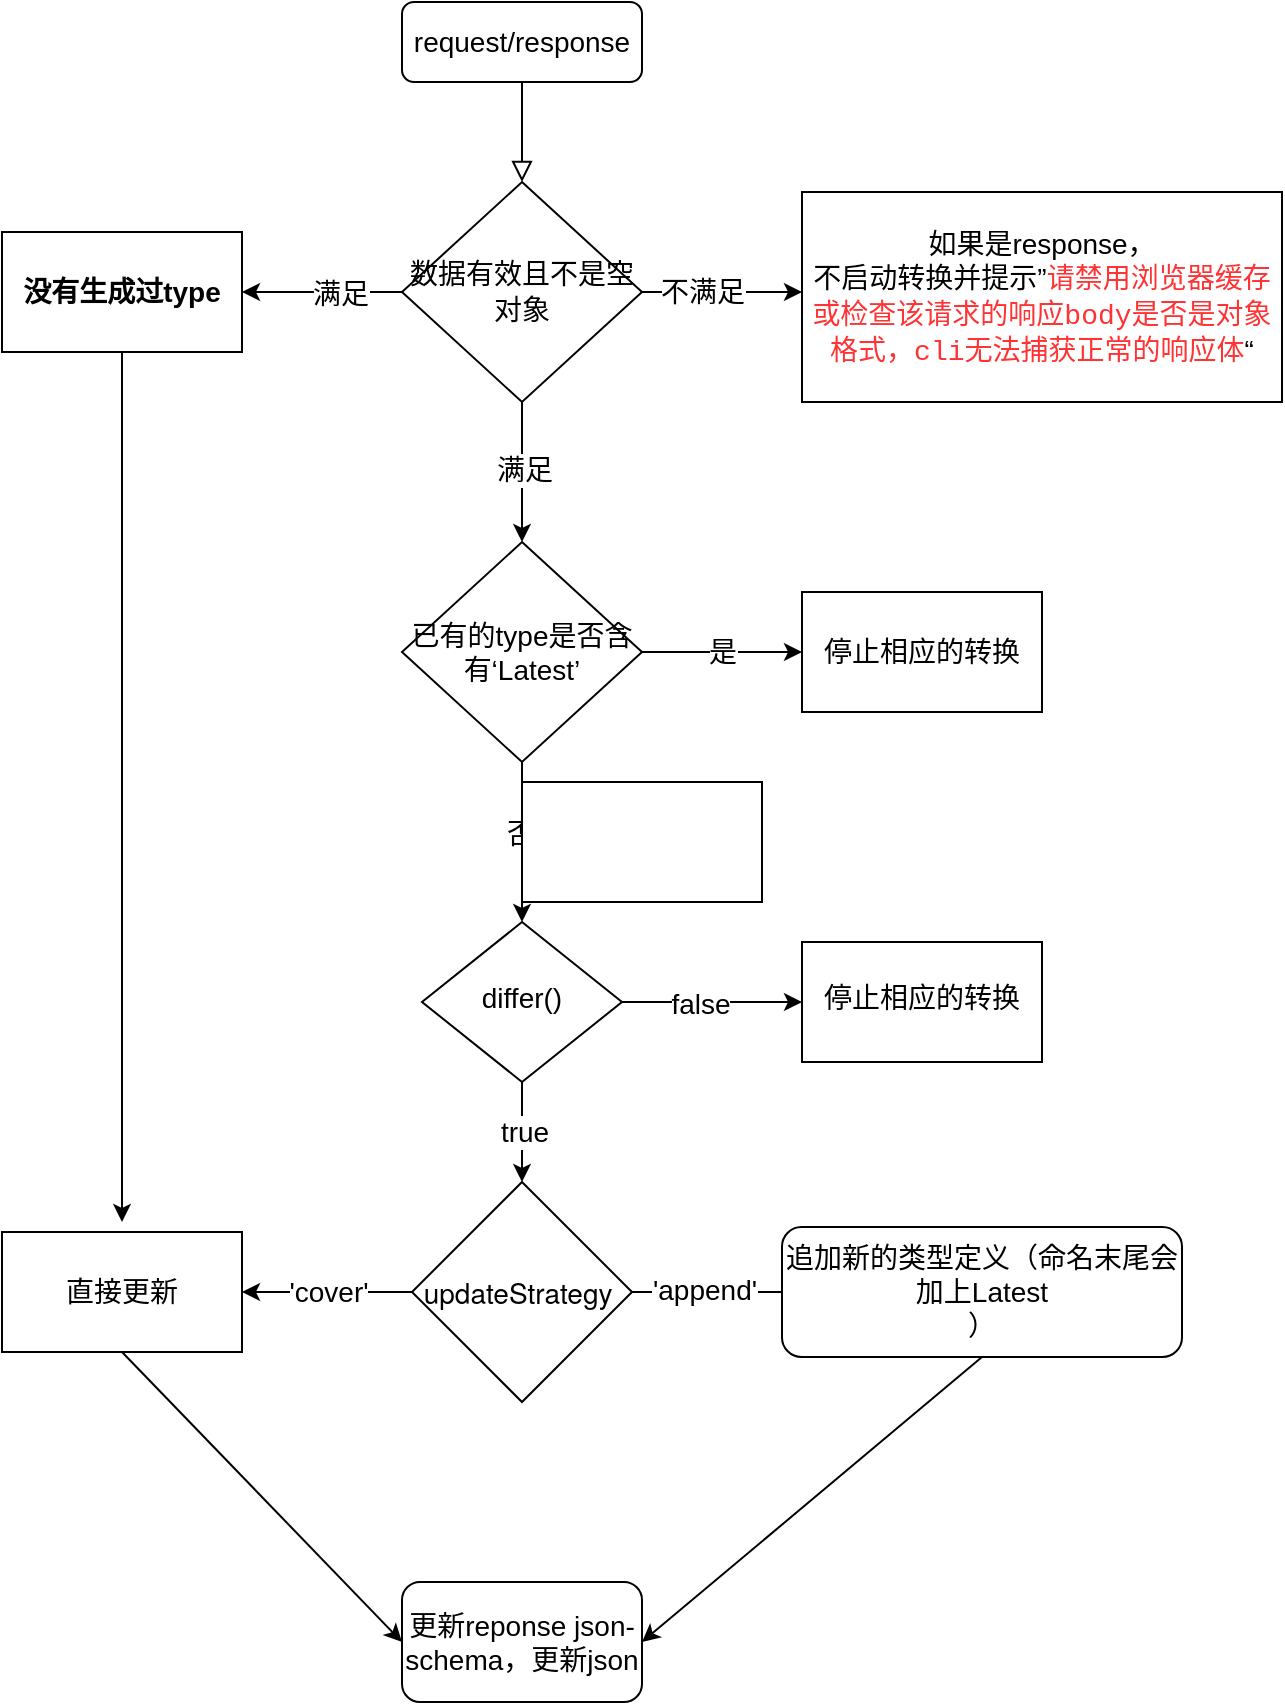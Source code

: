 <mxfile>
    <diagram id="C5RBs43oDa-KdzZeNtuy" name="Page-1">
        <mxGraphModel dx="799" dy="907" grid="1" gridSize="10" guides="1" tooltips="1" connect="1" arrows="1" fold="1" page="1" pageScale="1" pageWidth="900" pageHeight="1600" math="0" shadow="0">
            <root>
                <mxCell id="WIyWlLk6GJQsqaUBKTNV-0"/>
                <mxCell id="WIyWlLk6GJQsqaUBKTNV-1" parent="WIyWlLk6GJQsqaUBKTNV-0"/>
                <mxCell id="WIyWlLk6GJQsqaUBKTNV-2" value="" style="rounded=0;html=1;jettySize=auto;orthogonalLoop=1;fontSize=14;endArrow=block;endFill=0;endSize=8;strokeWidth=1;shadow=0;labelBackgroundColor=none;edgeStyle=orthogonalEdgeStyle;" parent="WIyWlLk6GJQsqaUBKTNV-1" source="WIyWlLk6GJQsqaUBKTNV-3" edge="1">
                    <mxGeometry relative="1" as="geometry">
                        <mxPoint x="350" y="130" as="targetPoint"/>
                    </mxGeometry>
                </mxCell>
                <mxCell id="WIyWlLk6GJQsqaUBKTNV-3" value="request/response" style="rounded=1;whiteSpace=wrap;html=1;fontSize=14;glass=0;strokeWidth=1;shadow=0;" parent="WIyWlLk6GJQsqaUBKTNV-1" vertex="1">
                    <mxGeometry x="290" y="40" width="120" height="40" as="geometry"/>
                </mxCell>
                <mxCell id="jrhbLB4whIHCvCe0mVBf-1" value="true" style="edgeStyle=orthogonalEdgeStyle;rounded=0;orthogonalLoop=1;jettySize=auto;html=1;fontSize=14;" parent="WIyWlLk6GJQsqaUBKTNV-1" source="WIyWlLk6GJQsqaUBKTNV-10" edge="1">
                    <mxGeometry relative="1" as="geometry">
                        <mxPoint x="350" y="630" as="targetPoint"/>
                    </mxGeometry>
                </mxCell>
                <mxCell id="Aq5bkiq777FMXQAd8kz4-28" value="" style="edgeStyle=orthogonalEdgeStyle;rounded=0;orthogonalLoop=1;jettySize=auto;html=1;fontSize=14;" parent="WIyWlLk6GJQsqaUBKTNV-1" source="WIyWlLk6GJQsqaUBKTNV-10" target="Aq5bkiq777FMXQAd8kz4-27" edge="1">
                    <mxGeometry relative="1" as="geometry"/>
                </mxCell>
                <mxCell id="Aq5bkiq777FMXQAd8kz4-29" value="false" style="edgeLabel;html=1;align=center;verticalAlign=middle;resizable=0;points=[];fontSize=14;" parent="Aq5bkiq777FMXQAd8kz4-28" vertex="1" connectable="0">
                    <mxGeometry x="-0.133" y="-1" relative="1" as="geometry">
                        <mxPoint as="offset"/>
                    </mxGeometry>
                </mxCell>
                <mxCell id="WIyWlLk6GJQsqaUBKTNV-10" value="differ()" style="rhombus;whiteSpace=wrap;html=1;shadow=0;fontFamily=Helvetica;fontSize=14;align=center;strokeWidth=1;spacing=6;spacingTop=-4;" parent="WIyWlLk6GJQsqaUBKTNV-1" vertex="1">
                    <mxGeometry x="300" y="500" width="100" height="80" as="geometry"/>
                </mxCell>
                <mxCell id="jrhbLB4whIHCvCe0mVBf-7" value="" style="edgeStyle=orthogonalEdgeStyle;rounded=0;orthogonalLoop=1;jettySize=auto;html=1;fontSize=14;" parent="WIyWlLk6GJQsqaUBKTNV-1" source="jrhbLB4whIHCvCe0mVBf-5" edge="1">
                    <mxGeometry x="0.059" y="15" relative="1" as="geometry">
                        <mxPoint x="490" y="685" as="targetPoint"/>
                        <mxPoint as="offset"/>
                    </mxGeometry>
                </mxCell>
                <mxCell id="Aq5bkiq777FMXQAd8kz4-37" value="'append'" style="edgeLabel;html=1;align=center;verticalAlign=middle;resizable=0;points=[];fontSize=14;" parent="jrhbLB4whIHCvCe0mVBf-7" vertex="1" connectable="0">
                    <mxGeometry x="-0.153" y="1" relative="1" as="geometry">
                        <mxPoint as="offset"/>
                    </mxGeometry>
                </mxCell>
                <mxCell id="Aq5bkiq777FMXQAd8kz4-34" value="'cover'" style="edgeStyle=orthogonalEdgeStyle;rounded=0;orthogonalLoop=1;jettySize=auto;html=1;fontSize=14;" parent="WIyWlLk6GJQsqaUBKTNV-1" source="jrhbLB4whIHCvCe0mVBf-5" target="Aq5bkiq777FMXQAd8kz4-33" edge="1">
                    <mxGeometry relative="1" as="geometry"/>
                </mxCell>
                <mxCell id="jrhbLB4whIHCvCe0mVBf-5" value="&lt;font color=&quot;#000000&quot;&gt;&lt;span style=&quot;font-family: &amp;#34;helvetica neue&amp;#34; ; font-size: 14px&quot;&gt;updateStrategy&lt;/span&gt;&lt;span style=&quot;font-size: 14px&quot;&gt;&amp;nbsp;&lt;/span&gt;&lt;/font&gt;" style="rhombus;whiteSpace=wrap;html=1;fontSize=14;" parent="WIyWlLk6GJQsqaUBKTNV-1" vertex="1">
                    <mxGeometry x="295" y="630" width="110" height="110" as="geometry"/>
                </mxCell>
                <mxCell id="jrhbLB4whIHCvCe0mVBf-13" value="&lt;span style=&quot;font-family: &amp;#34;helvetica&amp;#34; ; font-size: 14px&quot;&gt;追加新的类型定义（命名末尾会加上L&lt;/span&gt;atest&lt;span style=&quot;font-family: &amp;#34;helvetica&amp;#34; ; font-size: 14px&quot;&gt;&lt;br style=&quot;font-size: 14px&quot;&gt;）&lt;/span&gt;" style="rounded=1;whiteSpace=wrap;html=1;fontSize=14;" parent="WIyWlLk6GJQsqaUBKTNV-1" vertex="1">
                    <mxGeometry x="480" y="652.5" width="200" height="65" as="geometry"/>
                </mxCell>
                <mxCell id="jrhbLB4whIHCvCe0mVBf-17" value="更新reponse json-schema，更新json" style="whiteSpace=wrap;html=1;rounded=1;fontSize=14;" parent="WIyWlLk6GJQsqaUBKTNV-1" vertex="1">
                    <mxGeometry x="290" y="830" width="120" height="60" as="geometry"/>
                </mxCell>
                <mxCell id="Aq5bkiq777FMXQAd8kz4-6" value="" style="edgeStyle=orthogonalEdgeStyle;rounded=0;orthogonalLoop=1;jettySize=auto;html=1;fontSize=14;" parent="WIyWlLk6GJQsqaUBKTNV-1" source="Aq5bkiq777FMXQAd8kz4-2" edge="1">
                    <mxGeometry relative="1" as="geometry">
                        <mxPoint x="490" y="185" as="targetPoint"/>
                    </mxGeometry>
                </mxCell>
                <mxCell id="Aq5bkiq777FMXQAd8kz4-7" value="不满足" style="edgeLabel;html=1;align=center;verticalAlign=middle;resizable=0;points=[];fontSize=14;" parent="Aq5bkiq777FMXQAd8kz4-6" vertex="1" connectable="0">
                    <mxGeometry x="-0.275" y="-1" relative="1" as="geometry">
                        <mxPoint x="1" y="-1" as="offset"/>
                    </mxGeometry>
                </mxCell>
                <mxCell id="Aq5bkiq777FMXQAd8kz4-9" value="" style="edgeStyle=orthogonalEdgeStyle;rounded=0;orthogonalLoop=1;jettySize=auto;html=1;fontSize=14;" parent="WIyWlLk6GJQsqaUBKTNV-1" source="Aq5bkiq777FMXQAd8kz4-2" edge="1">
                    <mxGeometry relative="1" as="geometry">
                        <mxPoint x="350" y="310" as="targetPoint"/>
                    </mxGeometry>
                </mxCell>
                <mxCell id="Aq5bkiq777FMXQAd8kz4-10" value="满足" style="edgeLabel;html=1;align=center;verticalAlign=middle;resizable=0;points=[];fontSize=14;" parent="Aq5bkiq777FMXQAd8kz4-9" vertex="1" connectable="0">
                    <mxGeometry x="-0.053" y="1" relative="1" as="geometry">
                        <mxPoint as="offset"/>
                    </mxGeometry>
                </mxCell>
                <mxCell id="Aq5bkiq777FMXQAd8kz4-22" value="" style="edgeStyle=orthogonalEdgeStyle;rounded=0;orthogonalLoop=1;jettySize=auto;html=1;fontSize=14;" parent="WIyWlLk6GJQsqaUBKTNV-1" source="Aq5bkiq777FMXQAd8kz4-2" target="Aq5bkiq777FMXQAd8kz4-21" edge="1">
                    <mxGeometry relative="1" as="geometry"/>
                </mxCell>
                <mxCell id="Aq5bkiq777FMXQAd8kz4-23" value="满足" style="edgeLabel;html=1;align=center;verticalAlign=middle;resizable=0;points=[];fontSize=14;" parent="Aq5bkiq777FMXQAd8kz4-22" vertex="1" connectable="0">
                    <mxGeometry x="-0.225" y="1" relative="1" as="geometry">
                        <mxPoint as="offset"/>
                    </mxGeometry>
                </mxCell>
                <mxCell id="Aq5bkiq777FMXQAd8kz4-2" value="&lt;span style=&quot;font-weight: normal&quot;&gt;&lt;span&gt;数据&lt;/span&gt;&lt;span style=&quot;font-family: &amp;#34;menlo&amp;#34; , &amp;#34;monaco&amp;#34; , &amp;#34;courier new&amp;#34; , monospace&quot;&gt;有效且不是空对象&lt;/span&gt;&lt;/span&gt;" style="rhombus;whiteSpace=wrap;html=1;fontSize=14;fontStyle=1" parent="WIyWlLk6GJQsqaUBKTNV-1" vertex="1">
                    <mxGeometry x="290" y="130" width="120" height="110" as="geometry"/>
                </mxCell>
                <mxCell id="Aq5bkiq777FMXQAd8kz4-15" value="是" style="edgeStyle=orthogonalEdgeStyle;rounded=0;orthogonalLoop=1;jettySize=auto;html=1;fontSize=14;" parent="WIyWlLk6GJQsqaUBKTNV-1" source="Aq5bkiq777FMXQAd8kz4-13" target="Aq5bkiq777FMXQAd8kz4-14" edge="1">
                    <mxGeometry relative="1" as="geometry"/>
                </mxCell>
                <mxCell id="Aq5bkiq777FMXQAd8kz4-18" value="" style="edgeStyle=orthogonalEdgeStyle;rounded=0;orthogonalLoop=1;jettySize=auto;html=1;fontSize=14;" parent="WIyWlLk6GJQsqaUBKTNV-1" source="Aq5bkiq777FMXQAd8kz4-13" target="WIyWlLk6GJQsqaUBKTNV-10" edge="1">
                    <mxGeometry relative="1" as="geometry"/>
                </mxCell>
                <mxCell id="Aq5bkiq777FMXQAd8kz4-19" value="否" style="edgeLabel;html=1;align=center;verticalAlign=middle;resizable=0;points=[];fontSize=14;" parent="Aq5bkiq777FMXQAd8kz4-18" vertex="1" connectable="0">
                    <mxGeometry x="-0.1" y="-1" relative="1" as="geometry">
                        <mxPoint as="offset"/>
                    </mxGeometry>
                </mxCell>
                <mxCell id="Aq5bkiq777FMXQAd8kz4-13" value="已有的type是否含有‘Latest’" style="rhombus;whiteSpace=wrap;html=1;fontSize=14;" parent="WIyWlLk6GJQsqaUBKTNV-1" vertex="1">
                    <mxGeometry x="290" y="310" width="120" height="110" as="geometry"/>
                </mxCell>
                <mxCell id="Aq5bkiq777FMXQAd8kz4-14" value="停止相应的转换" style="whiteSpace=wrap;html=1;fontSize=14;" parent="WIyWlLk6GJQsqaUBKTNV-1" vertex="1">
                    <mxGeometry x="490" y="335" width="120" height="60" as="geometry"/>
                </mxCell>
                <mxCell id="Aq5bkiq777FMXQAd8kz4-16" value="&lt;span&gt;如果是&lt;/span&gt;response，&lt;span&gt;&lt;br&gt;不启动转换并提示”&lt;/span&gt;&lt;span style=&quot;font-family: &amp;#34;menlo&amp;#34; , &amp;#34;monaco&amp;#34; , &amp;#34;courier new&amp;#34; , monospace&quot;&gt;&lt;font color=&quot;#ff3333&quot;&gt;请禁用浏览器缓存或检查该请求的响应body是否是对象格式，cli无法捕获正常的响应体&lt;/font&gt;&lt;/span&gt;&lt;span&gt;“&lt;/span&gt;" style="rounded=0;whiteSpace=wrap;html=1;fontSize=14;" parent="WIyWlLk6GJQsqaUBKTNV-1" vertex="1">
                    <mxGeometry x="490" y="135" width="240" height="105" as="geometry"/>
                </mxCell>
                <mxCell id="Aq5bkiq777FMXQAd8kz4-25" value="" style="edgeStyle=orthogonalEdgeStyle;rounded=0;orthogonalLoop=1;jettySize=auto;html=1;fontSize=14;" parent="WIyWlLk6GJQsqaUBKTNV-1" source="Aq5bkiq777FMXQAd8kz4-21" edge="1">
                    <mxGeometry relative="1" as="geometry">
                        <mxPoint x="150" y="650" as="targetPoint"/>
                    </mxGeometry>
                </mxCell>
                <mxCell id="Aq5bkiq777FMXQAd8kz4-21" value="没有生成过type" style="whiteSpace=wrap;html=1;fontSize=14;fontStyle=1;" parent="WIyWlLk6GJQsqaUBKTNV-1" vertex="1">
                    <mxGeometry x="90" y="155" width="120" height="60" as="geometry"/>
                </mxCell>
                <mxCell id="Aq5bkiq777FMXQAd8kz4-27" value="&lt;span&gt;停止相应的转换&lt;/span&gt;" style="whiteSpace=wrap;html=1;shadow=0;fontSize=14;strokeWidth=1;spacing=6;spacingTop=-4;" parent="WIyWlLk6GJQsqaUBKTNV-1" vertex="1">
                    <mxGeometry x="490" y="510" width="120" height="60" as="geometry"/>
                </mxCell>
                <mxCell id="Aq5bkiq777FMXQAd8kz4-33" value="&lt;span&gt;直接更新&lt;/span&gt;" style="whiteSpace=wrap;html=1;fontSize=14;" parent="WIyWlLk6GJQsqaUBKTNV-1" vertex="1">
                    <mxGeometry x="90" y="655" width="120" height="60" as="geometry"/>
                </mxCell>
                <mxCell id="Aq5bkiq777FMXQAd8kz4-35" value="" style="endArrow=classic;html=1;fontSize=14;exitX=0.5;exitY=1;exitDx=0;exitDy=0;entryX=0;entryY=0.5;entryDx=0;entryDy=0;" parent="WIyWlLk6GJQsqaUBKTNV-1" source="Aq5bkiq777FMXQAd8kz4-33" target="jrhbLB4whIHCvCe0mVBf-17" edge="1">
                    <mxGeometry width="50" height="50" relative="1" as="geometry">
                        <mxPoint x="150" y="810" as="sourcePoint"/>
                        <mxPoint x="280" y="860" as="targetPoint"/>
                    </mxGeometry>
                </mxCell>
                <mxCell id="Aq5bkiq777FMXQAd8kz4-36" value="" style="endArrow=classic;html=1;fontSize=14;entryX=1;entryY=0.5;entryDx=0;entryDy=0;exitX=0.5;exitY=1;exitDx=0;exitDy=0;" parent="WIyWlLk6GJQsqaUBKTNV-1" source="jrhbLB4whIHCvCe0mVBf-13" target="jrhbLB4whIHCvCe0mVBf-17" edge="1">
                    <mxGeometry width="50" height="50" relative="1" as="geometry">
                        <mxPoint x="540" y="820" as="sourcePoint"/>
                        <mxPoint x="590" y="770" as="targetPoint"/>
                    </mxGeometry>
                </mxCell>
                <mxCell id="0" value="" style="whiteSpace=wrap;html=1;" parent="WIyWlLk6GJQsqaUBKTNV-1" vertex="1">
                    <mxGeometry x="350" y="430" width="120" height="60" as="geometry"/>
                </mxCell>
                <mxCell id="1" value="" style="whiteSpace=wrap;html=1;" parent="WIyWlLk6GJQsqaUBKTNV-1" vertex="1">
                    <mxGeometry x="350" y="430" width="120" height="60" as="geometry"/>
                </mxCell>
                <mxCell id="2" value="" style="whiteSpace=wrap;html=1;" vertex="1" parent="WIyWlLk6GJQsqaUBKTNV-1">
                    <mxGeometry x="350" y="430" width="120" height="60" as="geometry"/>
                </mxCell>
            </root>
        </mxGraphModel>
    </diagram>
</mxfile>